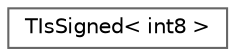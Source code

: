 digraph "Graphical Class Hierarchy"
{
 // INTERACTIVE_SVG=YES
 // LATEX_PDF_SIZE
  bgcolor="transparent";
  edge [fontname=Helvetica,fontsize=10,labelfontname=Helvetica,labelfontsize=10];
  node [fontname=Helvetica,fontsize=10,shape=box,height=0.2,width=0.4];
  rankdir="LR";
  Node0 [id="Node000000",label="TIsSigned\< int8 \>",height=0.2,width=0.4,color="grey40", fillcolor="white", style="filled",URL="$d0/d09/structTIsSigned_3_01int8_01_4.html",tooltip=" "];
}
